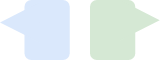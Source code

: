 <mxfile version="18.0.1" type="device"><diagram id="MH6jL9wyzWGxm3FtGvPn" name="Page-1"><mxGraphModel dx="148" dy="116" grid="1" gridSize="10" guides="1" tooltips="1" connect="1" arrows="1" fold="1" page="1" pageScale="1" pageWidth="827" pageHeight="1169" math="0" shadow="0"><root><mxCell id="0"/><mxCell id="1" parent="0"/><mxCell id="IN6ZTSPcv42RpbLATQYc-1" value="" style="rounded=1;whiteSpace=wrap;html=1;fillColor=#dae8fc;strokeColor=none;" parent="1" vertex="1"><mxGeometry x="332.24" y="420" width="22.63" height="30" as="geometry"/></mxCell><mxCell id="IN6ZTSPcv42RpbLATQYc-2" value="" style="triangle;whiteSpace=wrap;html=1;rotation=-180;fillColor=#dae8fc;strokeColor=none;" parent="1" vertex="1"><mxGeometry x="320" y="421.14" width="19.87" height="20.13" as="geometry"/></mxCell><mxCell id="SYuv8z7_tMh9Xi1jqL8_-1" value="" style="rounded=1;whiteSpace=wrap;html=1;fillColor=#d5e8d4;strokeColor=none;" parent="1" vertex="1"><mxGeometry x="365" y="420" width="22.63" height="30" as="geometry"/></mxCell><mxCell id="kXHjb0PfwdD_M3MGciz3-1" value="" style="triangle;whiteSpace=wrap;html=1;rotation=0;fillColor=#d5e8d4;strokeColor=none;" parent="1" vertex="1"><mxGeometry x="380" y="420" width="19.87" height="20.13" as="geometry"/></mxCell></root></mxGraphModel></diagram></mxfile>